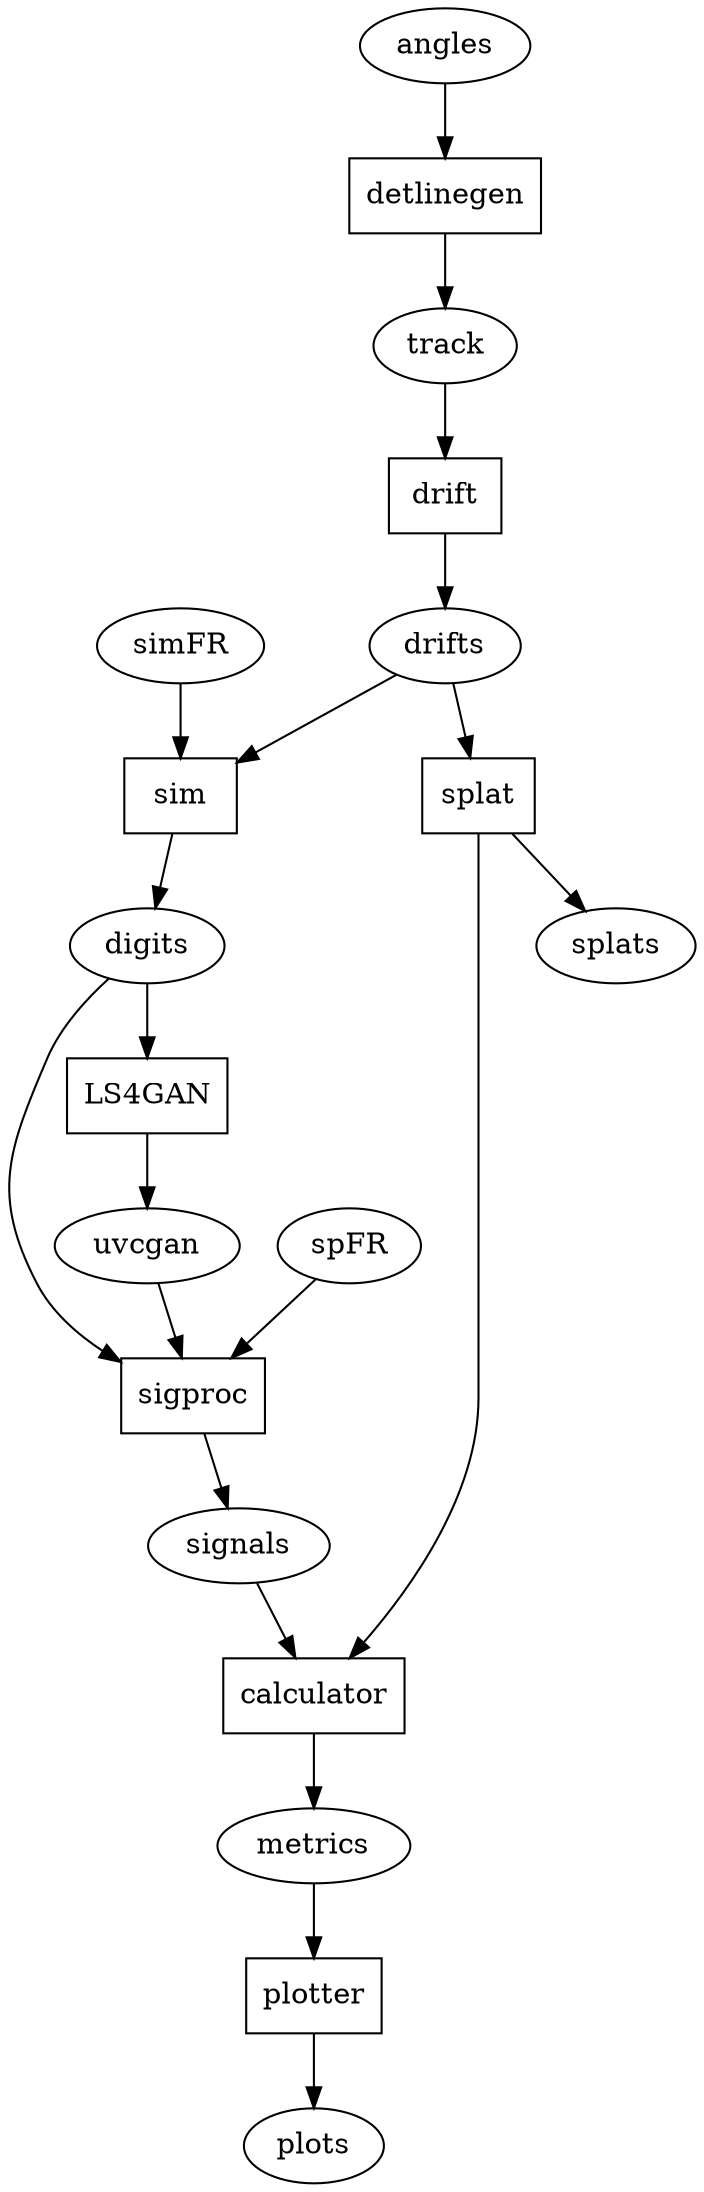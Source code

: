 digraph spdir {
    node[shape=box]
    detlinegen drift splat sim sigproc LS4GAN calculator plotter
    node[shape=ellipse]

    angles -> detlinegen -> track -> drift -> drifts -> splat -> splats
    drifts -> sim -> digits
    simFR -> sim
    digits -> LS4GAN -> uvcgan
    digits -> sigproc
    spFR -> sigproc
    uvcgan -> sigproc
    sigproc->signals
    signals -> calculator
    splat -> calculator
    calculator -> metrics
    metrics -> plotter -> plots
}
